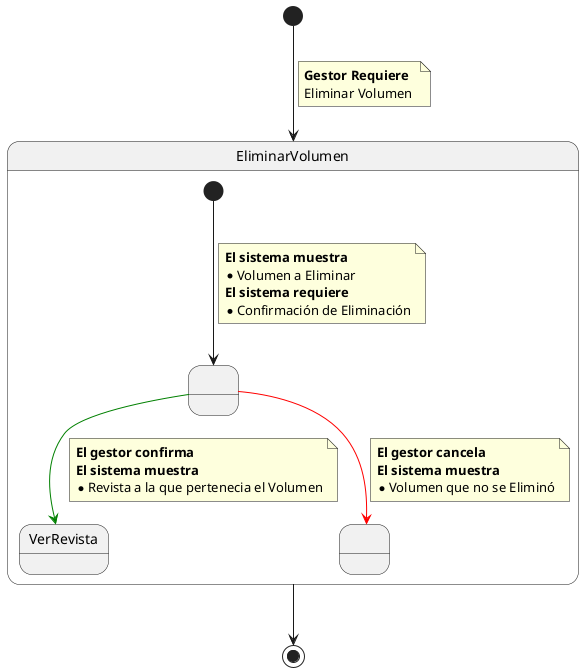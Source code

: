 @startuml Detalle Caso de Uso Eliminar Volumen


State EliminarVolumen {

    State  " " as vacio1  
    State  "VerRevista" as vacio2  
    State  " " as vacio3 

    [*] ---> vacio1
    note on link
        **El sistema muestra **
        *Volumen a Eliminar
        **El sistema requiere **
        * Confirmación de Eliminación
    end note

    vacio1 -[#Green]-> vacio2
    note on link
        **El gestor confirma**
        **El sistema muestra**
        *Revista a la que pertenecia el Volumen
    end note

    vacio1 -[#Red]-> vacio3
    note on link
        **El gestor cancela**
        **El sistema muestra **
        *Volumen que no se Eliminó
    end note


}

[*] --> EliminarVolumen
note on link
    **Gestor Requiere ** 
    Eliminar Volumen
end note

EliminarVolumen --> [*]

@enduml